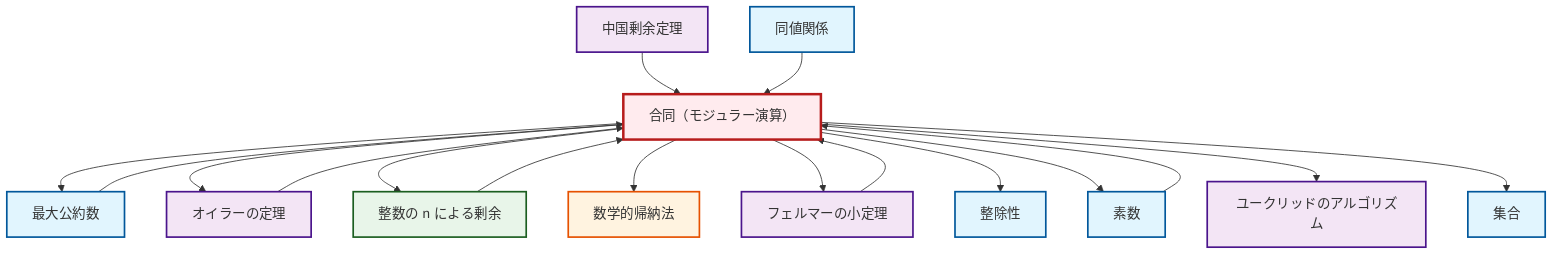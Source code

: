 graph TD
    classDef definition fill:#e1f5fe,stroke:#01579b,stroke-width:2px
    classDef theorem fill:#f3e5f5,stroke:#4a148c,stroke-width:2px
    classDef axiom fill:#fff3e0,stroke:#e65100,stroke-width:2px
    classDef example fill:#e8f5e9,stroke:#1b5e20,stroke-width:2px
    classDef current fill:#ffebee,stroke:#b71c1c,stroke-width:3px
    def-equivalence-relation["同値関係"]:::definition
    def-prime["素数"]:::definition
    thm-chinese-remainder["中国剰余定理"]:::theorem
    def-gcd["最大公約数"]:::definition
    thm-euclidean-algorithm["ユークリッドのアルゴリズム"]:::theorem
    thm-euler["オイラーの定理"]:::theorem
    ax-induction["数学的帰納法"]:::axiom
    def-congruence["合同（モジュラー演算）"]:::definition
    thm-fermat-little["フェルマーの小定理"]:::theorem
    def-divisibility["整除性"]:::definition
    ex-quotient-integers-mod-n["整数の n による剰余"]:::example
    def-set["集合"]:::definition
    ex-quotient-integers-mod-n --> def-congruence
    def-congruence --> def-gcd
    thm-fermat-little --> def-congruence
    def-congruence --> thm-euler
    thm-chinese-remainder --> def-congruence
    def-congruence --> ex-quotient-integers-mod-n
    def-congruence --> ax-induction
    def-congruence --> thm-fermat-little
    def-equivalence-relation --> def-congruence
    def-congruence --> def-divisibility
    def-congruence --> def-prime
    def-congruence --> thm-euclidean-algorithm
    def-gcd --> def-congruence
    def-congruence --> def-set
    def-prime --> def-congruence
    thm-euler --> def-congruence
    class def-congruence current